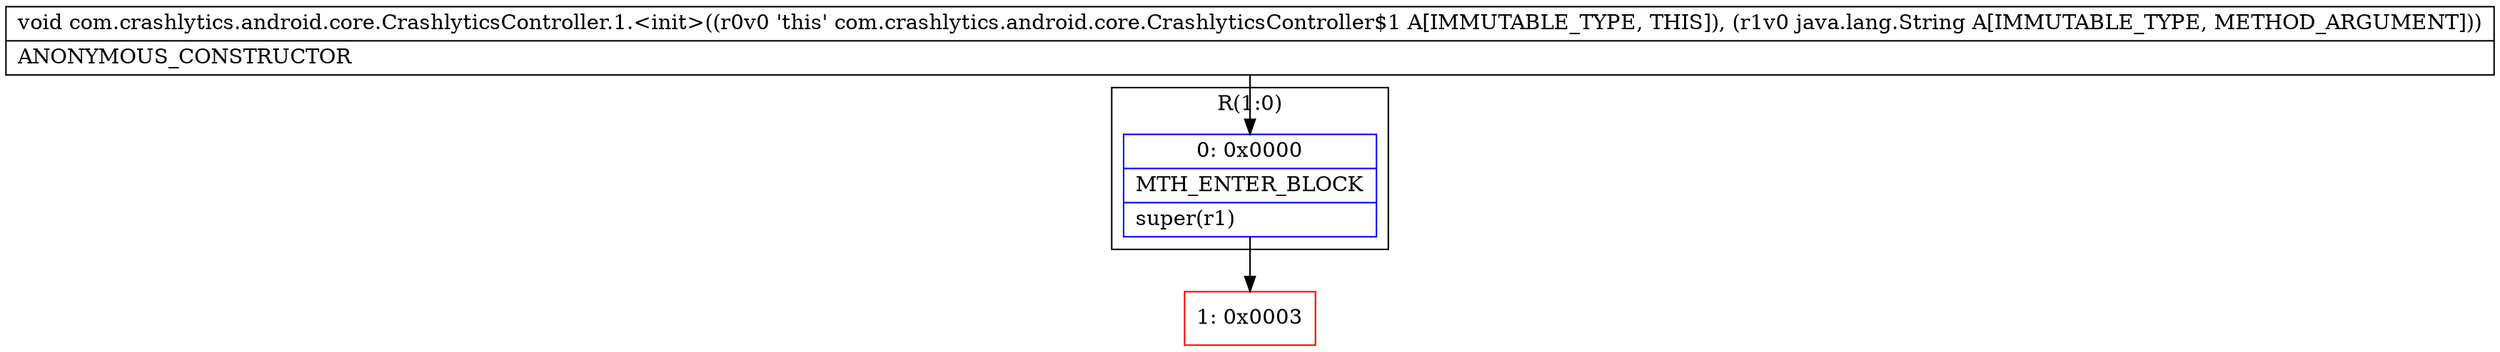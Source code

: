 digraph "CFG forcom.crashlytics.android.core.CrashlyticsController.1.\<init\>(Ljava\/lang\/String;)V" {
subgraph cluster_Region_1118149164 {
label = "R(1:0)";
node [shape=record,color=blue];
Node_0 [shape=record,label="{0\:\ 0x0000|MTH_ENTER_BLOCK\l|super(r1)\l}"];
}
Node_1 [shape=record,color=red,label="{1\:\ 0x0003}"];
MethodNode[shape=record,label="{void com.crashlytics.android.core.CrashlyticsController.1.\<init\>((r0v0 'this' com.crashlytics.android.core.CrashlyticsController$1 A[IMMUTABLE_TYPE, THIS]), (r1v0 java.lang.String A[IMMUTABLE_TYPE, METHOD_ARGUMENT]))  | ANONYMOUS_CONSTRUCTOR\l}"];
MethodNode -> Node_0;
Node_0 -> Node_1;
}

